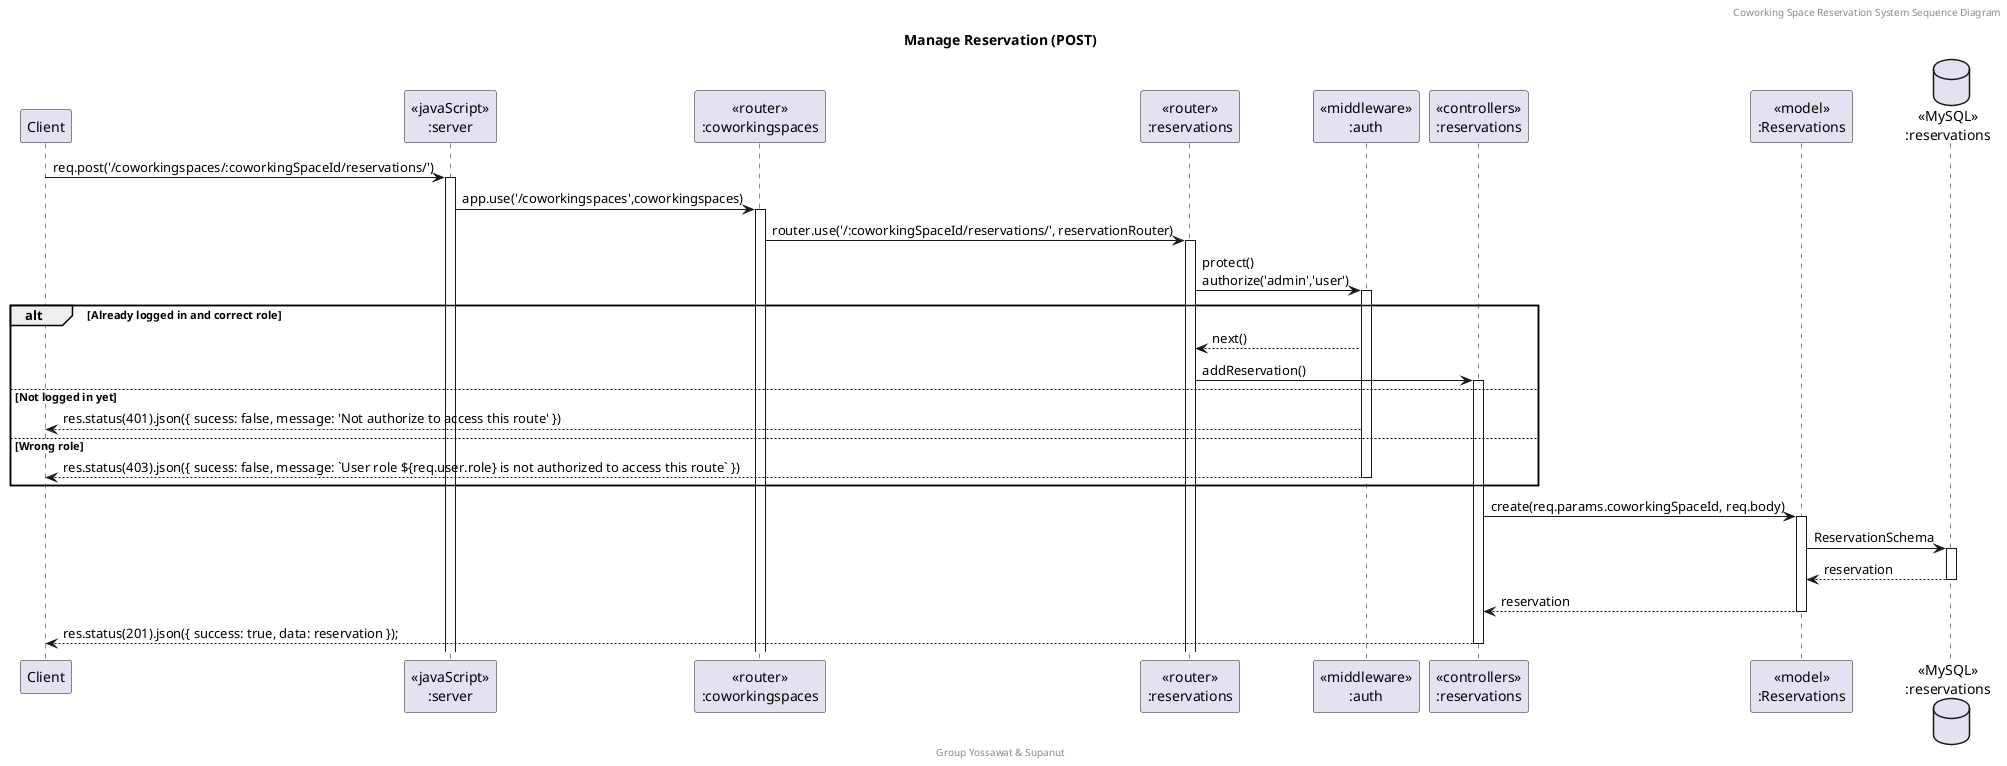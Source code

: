 @startuml Manage Reservation (POST)

header Coworking Space Reservation System Sequence Diagram
footer Group Yossawat & Supanut
title "Manage Reservation (POST)"

participant "Client" as client
participant "<<javaScript>>\n:server" as server
participant "<<router>>\n:coworkingspaces" as routerCoworkingSpaces
participant "<<router>>\n:reservations" as routerReservations
participant "<<middleware>>\n:auth" as middleware
participant "<<controllers>>\n:reservations" as controllersReservations
participant "<<model>>\n:Reservations" as modelReservation
database "<<MySQL>>\n:reservations" as ReservationsDatabase

client -> server ++:req.post('/coworkingspaces/:coworkingSpaceId/reservations/')
server -> routerCoworkingSpaces ++:app.use('/coworkingspaces',coworkingspaces)
routerCoworkingSpaces -> routerReservations ++:router.use('/:coworkingSpaceId/reservations/', reservationRouter)
routerReservations -> middleware ++:protect()\nauthorize('admin','user')
alt Already logged in and correct role
    middleware --> routerReservations : next()
    routerReservations -> controllersReservations ++: addReservation()
else Not logged in yet
    middleware --> client : res.status(401).json({ sucess: false, message: 'Not authorize to access this route' })
else Wrong role
    middleware --> client --: res.status(403).json({ sucess: false, message: `User role ${req.user.role} is not authorized to access this route` })
end
controllersReservations -> modelReservation ++: create(req.params.coworkingSpaceId, req.body)
modelReservation -> ReservationsDatabase ++: ReservationSchema
ReservationsDatabase --> modelReservation --: reservation
controllersReservations <-- modelReservation --: reservation
controllersReservations --> client --:res.status(201).json({ success: true, data: reservation });

@enduml
